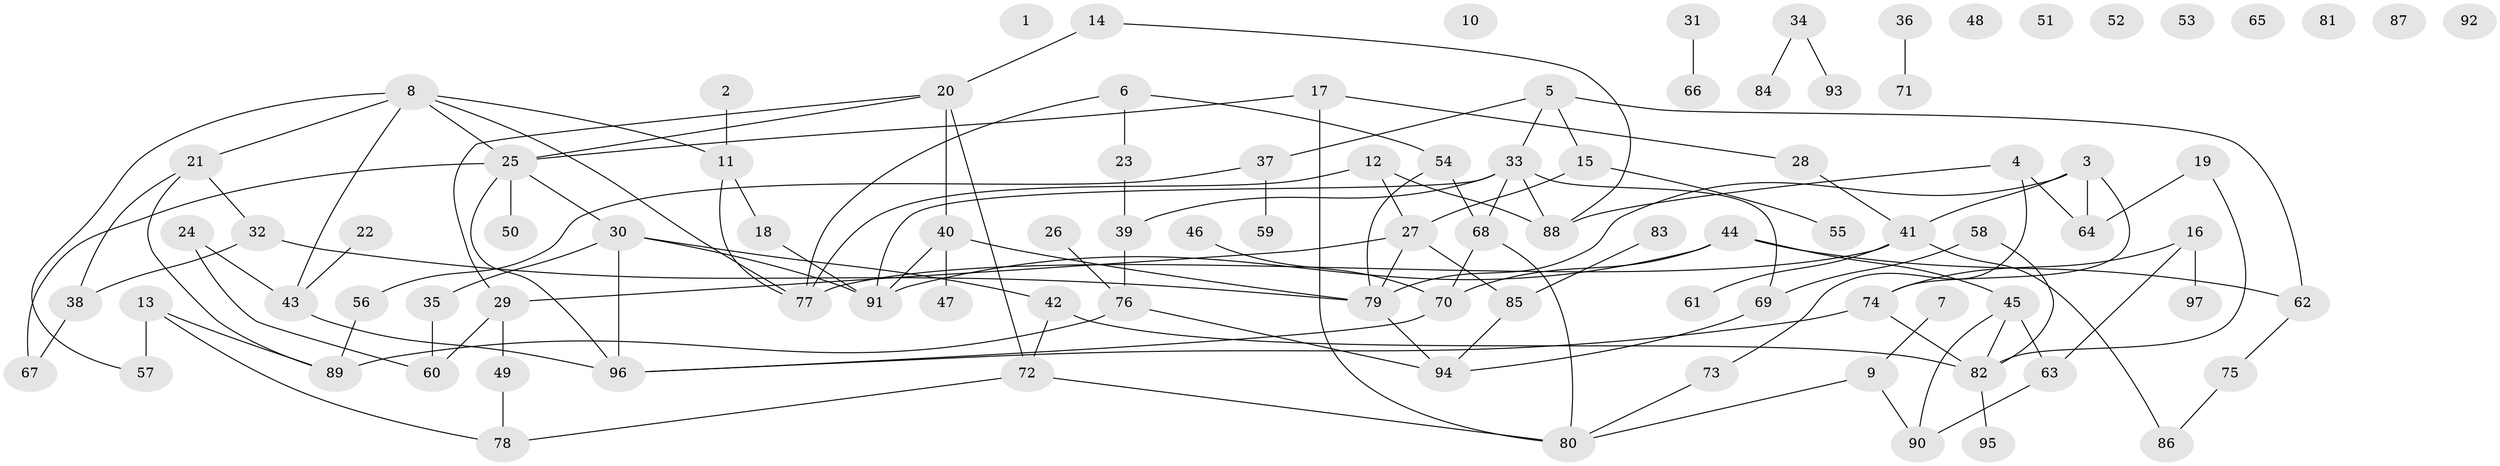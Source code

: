 // Generated by graph-tools (version 1.1) at 2025/25/03/09/25 03:25:23]
// undirected, 97 vertices, 128 edges
graph export_dot {
graph [start="1"]
  node [color=gray90,style=filled];
  1;
  2;
  3;
  4;
  5;
  6;
  7;
  8;
  9;
  10;
  11;
  12;
  13;
  14;
  15;
  16;
  17;
  18;
  19;
  20;
  21;
  22;
  23;
  24;
  25;
  26;
  27;
  28;
  29;
  30;
  31;
  32;
  33;
  34;
  35;
  36;
  37;
  38;
  39;
  40;
  41;
  42;
  43;
  44;
  45;
  46;
  47;
  48;
  49;
  50;
  51;
  52;
  53;
  54;
  55;
  56;
  57;
  58;
  59;
  60;
  61;
  62;
  63;
  64;
  65;
  66;
  67;
  68;
  69;
  70;
  71;
  72;
  73;
  74;
  75;
  76;
  77;
  78;
  79;
  80;
  81;
  82;
  83;
  84;
  85;
  86;
  87;
  88;
  89;
  90;
  91;
  92;
  93;
  94;
  95;
  96;
  97;
  2 -- 11;
  3 -- 41;
  3 -- 64;
  3 -- 74;
  3 -- 79;
  4 -- 64;
  4 -- 73;
  4 -- 88;
  5 -- 15;
  5 -- 33;
  5 -- 37;
  5 -- 62;
  6 -- 23;
  6 -- 54;
  6 -- 77;
  7 -- 9;
  8 -- 11;
  8 -- 21;
  8 -- 25;
  8 -- 43;
  8 -- 57;
  8 -- 77;
  9 -- 80;
  9 -- 90;
  11 -- 18;
  11 -- 77;
  12 -- 27;
  12 -- 77;
  12 -- 88;
  13 -- 57;
  13 -- 78;
  13 -- 89;
  14 -- 20;
  14 -- 88;
  15 -- 27;
  15 -- 55;
  16 -- 63;
  16 -- 74;
  16 -- 97;
  17 -- 25;
  17 -- 28;
  17 -- 80;
  18 -- 91;
  19 -- 64;
  19 -- 82;
  20 -- 25;
  20 -- 29;
  20 -- 40;
  20 -- 72;
  21 -- 32;
  21 -- 38;
  21 -- 89;
  22 -- 43;
  23 -- 39;
  24 -- 43;
  24 -- 60;
  25 -- 30;
  25 -- 50;
  25 -- 67;
  25 -- 96;
  26 -- 76;
  27 -- 29;
  27 -- 79;
  27 -- 85;
  28 -- 41;
  29 -- 49;
  29 -- 60;
  30 -- 35;
  30 -- 42;
  30 -- 91;
  30 -- 96;
  31 -- 66;
  32 -- 38;
  32 -- 79;
  33 -- 39;
  33 -- 68;
  33 -- 69;
  33 -- 88;
  33 -- 91;
  34 -- 84;
  34 -- 93;
  35 -- 60;
  36 -- 71;
  37 -- 56;
  37 -- 59;
  38 -- 67;
  39 -- 76;
  40 -- 47;
  40 -- 79;
  40 -- 91;
  41 -- 61;
  41 -- 77;
  41 -- 86;
  42 -- 72;
  42 -- 82;
  43 -- 96;
  44 -- 45;
  44 -- 62;
  44 -- 70;
  44 -- 91;
  45 -- 63;
  45 -- 82;
  45 -- 90;
  46 -- 70;
  49 -- 78;
  54 -- 68;
  54 -- 79;
  56 -- 89;
  58 -- 69;
  58 -- 82;
  62 -- 75;
  63 -- 90;
  68 -- 70;
  68 -- 80;
  69 -- 94;
  70 -- 96;
  72 -- 78;
  72 -- 80;
  73 -- 80;
  74 -- 82;
  74 -- 96;
  75 -- 86;
  76 -- 89;
  76 -- 94;
  79 -- 94;
  82 -- 95;
  83 -- 85;
  85 -- 94;
}
